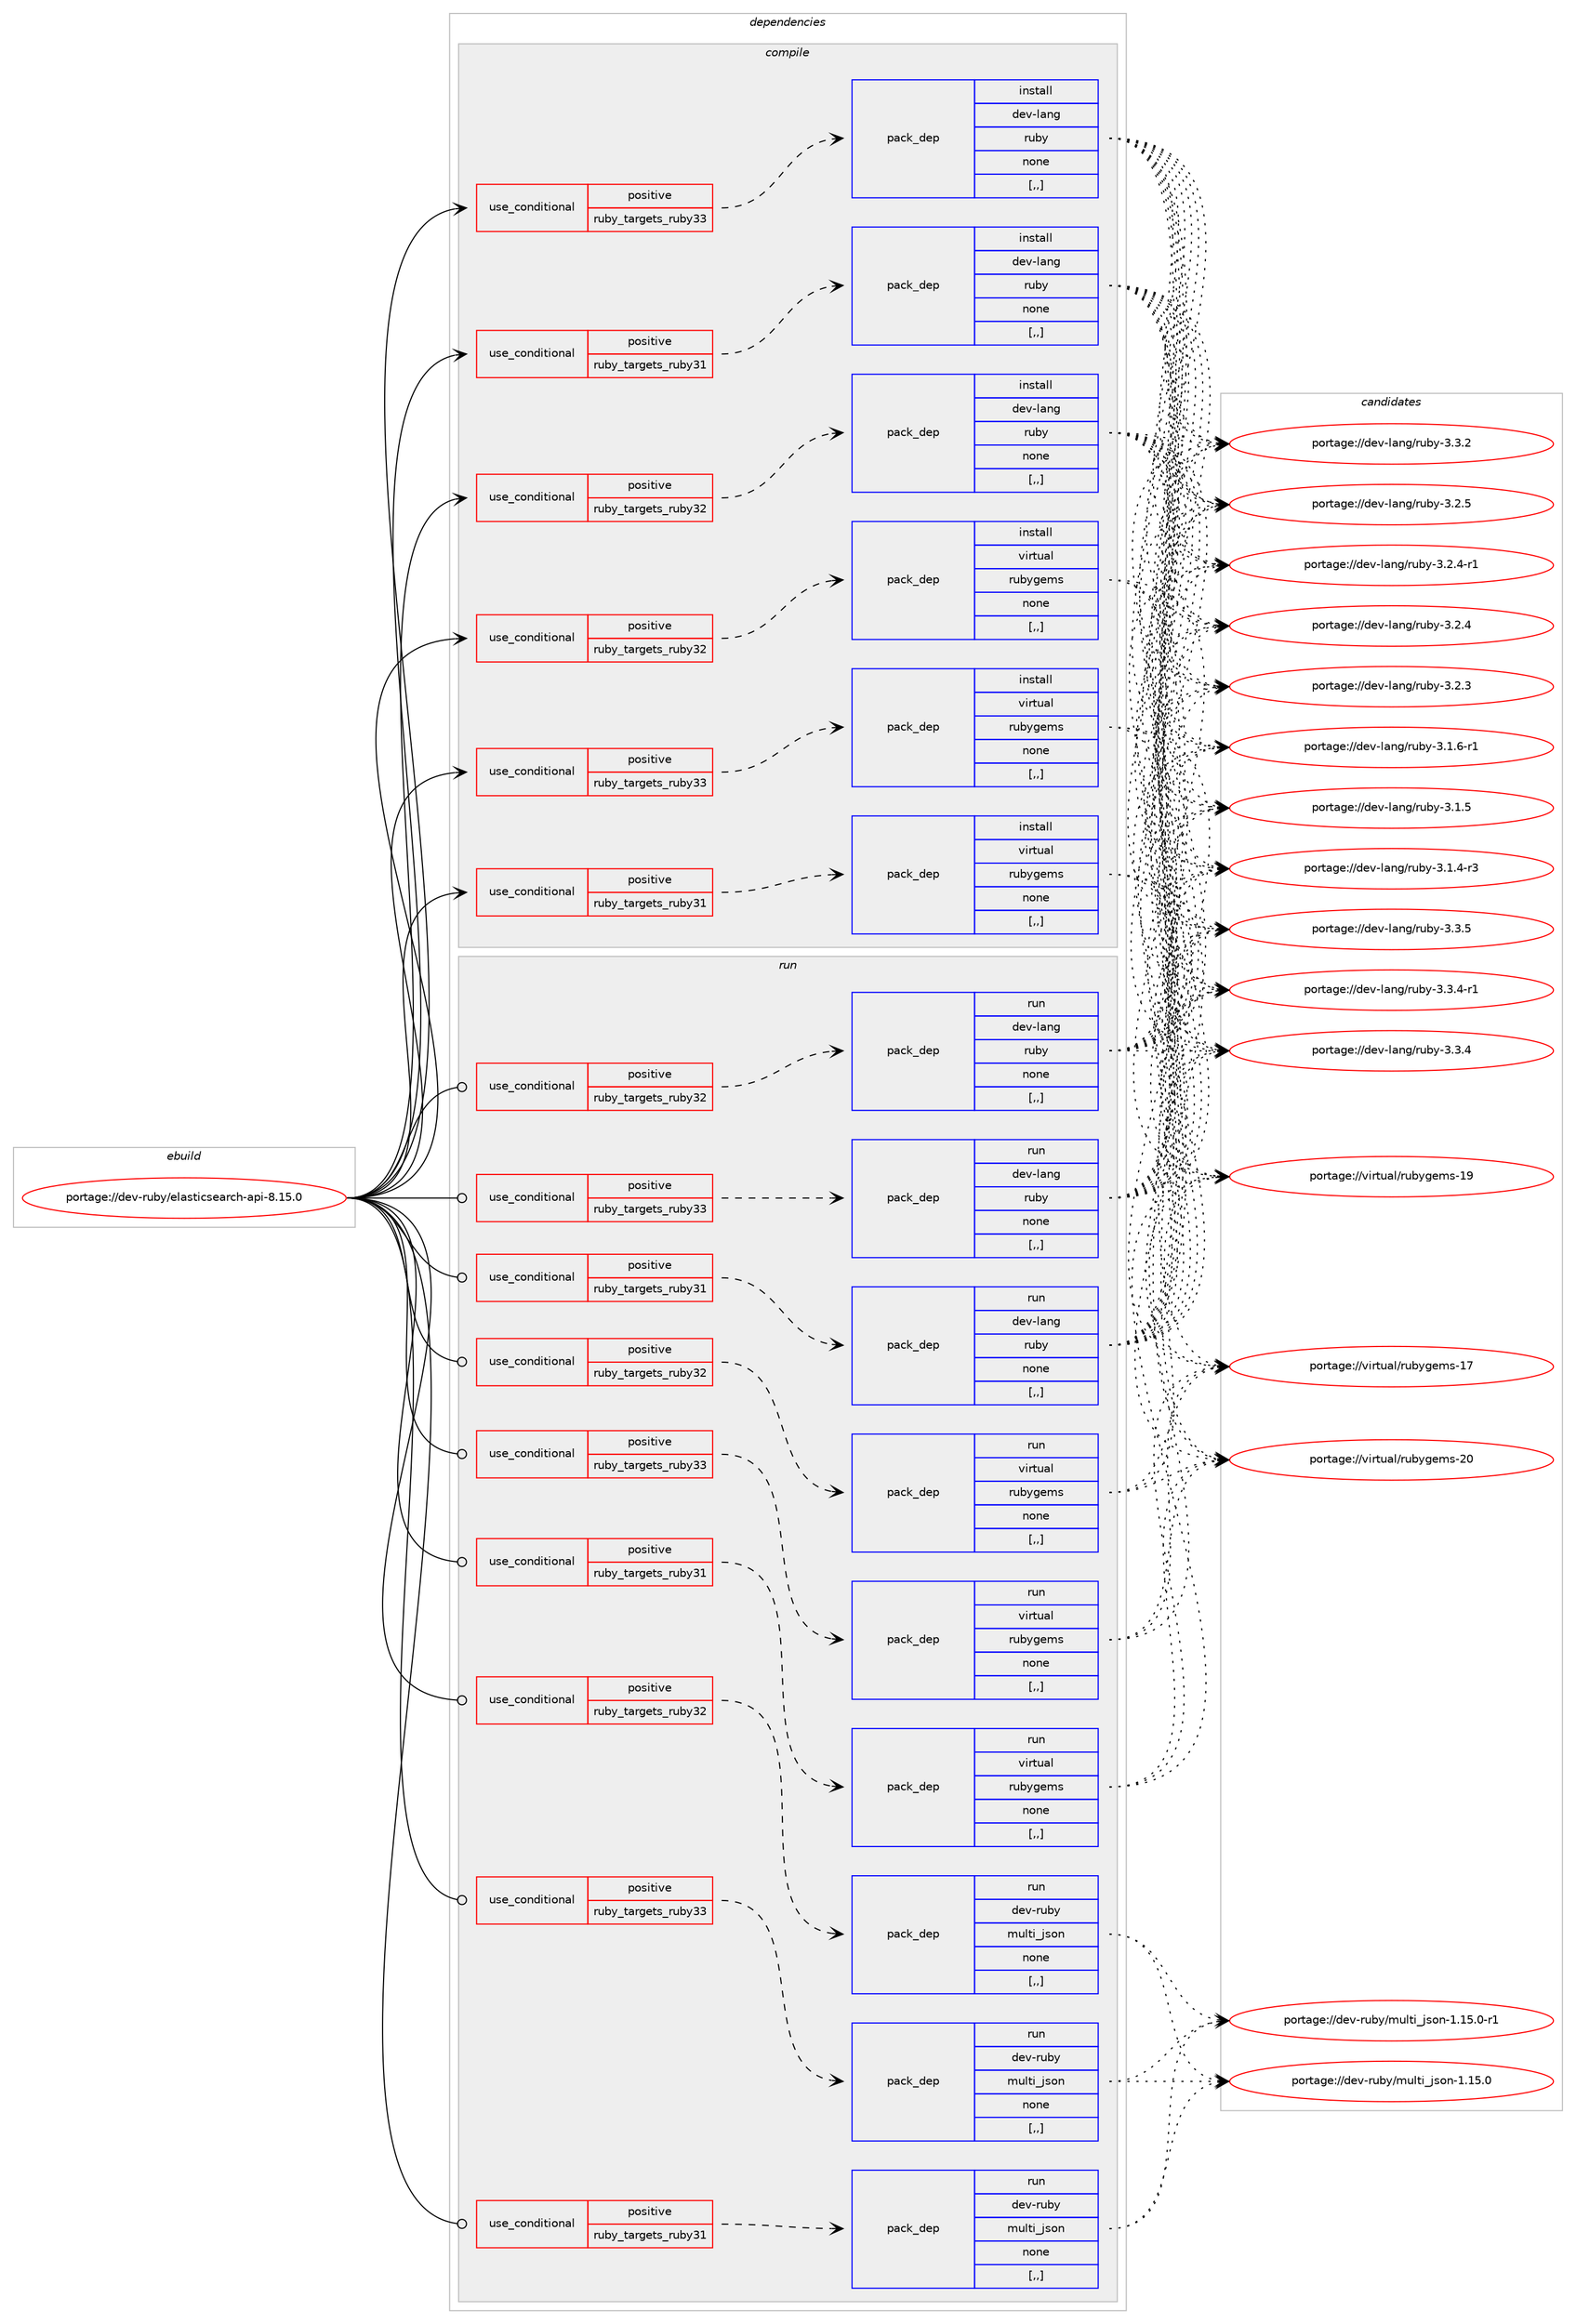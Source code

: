 digraph prolog {

# *************
# Graph options
# *************

newrank=true;
concentrate=true;
compound=true;
graph [rankdir=LR,fontname=Helvetica,fontsize=10,ranksep=1.5];#, ranksep=2.5, nodesep=0.2];
edge  [arrowhead=vee];
node  [fontname=Helvetica,fontsize=10];

# **********
# The ebuild
# **********

subgraph cluster_leftcol {
color=gray;
label=<<i>ebuild</i>>;
id [label="portage://dev-ruby/elasticsearch-api-8.15.0", color=red, width=4, href="../dev-ruby/elasticsearch-api-8.15.0.svg"];
}

# ****************
# The dependencies
# ****************

subgraph cluster_midcol {
color=gray;
label=<<i>dependencies</i>>;
subgraph cluster_compile {
fillcolor="#eeeeee";
style=filled;
label=<<i>compile</i>>;
subgraph cond177896 {
dependency678012 [label=<<TABLE BORDER="0" CELLBORDER="1" CELLSPACING="0" CELLPADDING="4"><TR><TD ROWSPAN="3" CELLPADDING="10">use_conditional</TD></TR><TR><TD>positive</TD></TR><TR><TD>ruby_targets_ruby31</TD></TR></TABLE>>, shape=none, color=red];
subgraph pack495214 {
dependency678013 [label=<<TABLE BORDER="0" CELLBORDER="1" CELLSPACING="0" CELLPADDING="4" WIDTH="220"><TR><TD ROWSPAN="6" CELLPADDING="30">pack_dep</TD></TR><TR><TD WIDTH="110">install</TD></TR><TR><TD>dev-lang</TD></TR><TR><TD>ruby</TD></TR><TR><TD>none</TD></TR><TR><TD>[,,]</TD></TR></TABLE>>, shape=none, color=blue];
}
dependency678012:e -> dependency678013:w [weight=20,style="dashed",arrowhead="vee"];
}
id:e -> dependency678012:w [weight=20,style="solid",arrowhead="vee"];
subgraph cond177897 {
dependency678014 [label=<<TABLE BORDER="0" CELLBORDER="1" CELLSPACING="0" CELLPADDING="4"><TR><TD ROWSPAN="3" CELLPADDING="10">use_conditional</TD></TR><TR><TD>positive</TD></TR><TR><TD>ruby_targets_ruby31</TD></TR></TABLE>>, shape=none, color=red];
subgraph pack495215 {
dependency678015 [label=<<TABLE BORDER="0" CELLBORDER="1" CELLSPACING="0" CELLPADDING="4" WIDTH="220"><TR><TD ROWSPAN="6" CELLPADDING="30">pack_dep</TD></TR><TR><TD WIDTH="110">install</TD></TR><TR><TD>virtual</TD></TR><TR><TD>rubygems</TD></TR><TR><TD>none</TD></TR><TR><TD>[,,]</TD></TR></TABLE>>, shape=none, color=blue];
}
dependency678014:e -> dependency678015:w [weight=20,style="dashed",arrowhead="vee"];
}
id:e -> dependency678014:w [weight=20,style="solid",arrowhead="vee"];
subgraph cond177898 {
dependency678016 [label=<<TABLE BORDER="0" CELLBORDER="1" CELLSPACING="0" CELLPADDING="4"><TR><TD ROWSPAN="3" CELLPADDING="10">use_conditional</TD></TR><TR><TD>positive</TD></TR><TR><TD>ruby_targets_ruby32</TD></TR></TABLE>>, shape=none, color=red];
subgraph pack495216 {
dependency678017 [label=<<TABLE BORDER="0" CELLBORDER="1" CELLSPACING="0" CELLPADDING="4" WIDTH="220"><TR><TD ROWSPAN="6" CELLPADDING="30">pack_dep</TD></TR><TR><TD WIDTH="110">install</TD></TR><TR><TD>dev-lang</TD></TR><TR><TD>ruby</TD></TR><TR><TD>none</TD></TR><TR><TD>[,,]</TD></TR></TABLE>>, shape=none, color=blue];
}
dependency678016:e -> dependency678017:w [weight=20,style="dashed",arrowhead="vee"];
}
id:e -> dependency678016:w [weight=20,style="solid",arrowhead="vee"];
subgraph cond177899 {
dependency678018 [label=<<TABLE BORDER="0" CELLBORDER="1" CELLSPACING="0" CELLPADDING="4"><TR><TD ROWSPAN="3" CELLPADDING="10">use_conditional</TD></TR><TR><TD>positive</TD></TR><TR><TD>ruby_targets_ruby32</TD></TR></TABLE>>, shape=none, color=red];
subgraph pack495217 {
dependency678019 [label=<<TABLE BORDER="0" CELLBORDER="1" CELLSPACING="0" CELLPADDING="4" WIDTH="220"><TR><TD ROWSPAN="6" CELLPADDING="30">pack_dep</TD></TR><TR><TD WIDTH="110">install</TD></TR><TR><TD>virtual</TD></TR><TR><TD>rubygems</TD></TR><TR><TD>none</TD></TR><TR><TD>[,,]</TD></TR></TABLE>>, shape=none, color=blue];
}
dependency678018:e -> dependency678019:w [weight=20,style="dashed",arrowhead="vee"];
}
id:e -> dependency678018:w [weight=20,style="solid",arrowhead="vee"];
subgraph cond177900 {
dependency678020 [label=<<TABLE BORDER="0" CELLBORDER="1" CELLSPACING="0" CELLPADDING="4"><TR><TD ROWSPAN="3" CELLPADDING="10">use_conditional</TD></TR><TR><TD>positive</TD></TR><TR><TD>ruby_targets_ruby33</TD></TR></TABLE>>, shape=none, color=red];
subgraph pack495218 {
dependency678021 [label=<<TABLE BORDER="0" CELLBORDER="1" CELLSPACING="0" CELLPADDING="4" WIDTH="220"><TR><TD ROWSPAN="6" CELLPADDING="30">pack_dep</TD></TR><TR><TD WIDTH="110">install</TD></TR><TR><TD>dev-lang</TD></TR><TR><TD>ruby</TD></TR><TR><TD>none</TD></TR><TR><TD>[,,]</TD></TR></TABLE>>, shape=none, color=blue];
}
dependency678020:e -> dependency678021:w [weight=20,style="dashed",arrowhead="vee"];
}
id:e -> dependency678020:w [weight=20,style="solid",arrowhead="vee"];
subgraph cond177901 {
dependency678022 [label=<<TABLE BORDER="0" CELLBORDER="1" CELLSPACING="0" CELLPADDING="4"><TR><TD ROWSPAN="3" CELLPADDING="10">use_conditional</TD></TR><TR><TD>positive</TD></TR><TR><TD>ruby_targets_ruby33</TD></TR></TABLE>>, shape=none, color=red];
subgraph pack495219 {
dependency678023 [label=<<TABLE BORDER="0" CELLBORDER="1" CELLSPACING="0" CELLPADDING="4" WIDTH="220"><TR><TD ROWSPAN="6" CELLPADDING="30">pack_dep</TD></TR><TR><TD WIDTH="110">install</TD></TR><TR><TD>virtual</TD></TR><TR><TD>rubygems</TD></TR><TR><TD>none</TD></TR><TR><TD>[,,]</TD></TR></TABLE>>, shape=none, color=blue];
}
dependency678022:e -> dependency678023:w [weight=20,style="dashed",arrowhead="vee"];
}
id:e -> dependency678022:w [weight=20,style="solid",arrowhead="vee"];
}
subgraph cluster_compileandrun {
fillcolor="#eeeeee";
style=filled;
label=<<i>compile and run</i>>;
}
subgraph cluster_run {
fillcolor="#eeeeee";
style=filled;
label=<<i>run</i>>;
subgraph cond177902 {
dependency678024 [label=<<TABLE BORDER="0" CELLBORDER="1" CELLSPACING="0" CELLPADDING="4"><TR><TD ROWSPAN="3" CELLPADDING="10">use_conditional</TD></TR><TR><TD>positive</TD></TR><TR><TD>ruby_targets_ruby31</TD></TR></TABLE>>, shape=none, color=red];
subgraph pack495220 {
dependency678025 [label=<<TABLE BORDER="0" CELLBORDER="1" CELLSPACING="0" CELLPADDING="4" WIDTH="220"><TR><TD ROWSPAN="6" CELLPADDING="30">pack_dep</TD></TR><TR><TD WIDTH="110">run</TD></TR><TR><TD>dev-lang</TD></TR><TR><TD>ruby</TD></TR><TR><TD>none</TD></TR><TR><TD>[,,]</TD></TR></TABLE>>, shape=none, color=blue];
}
dependency678024:e -> dependency678025:w [weight=20,style="dashed",arrowhead="vee"];
}
id:e -> dependency678024:w [weight=20,style="solid",arrowhead="odot"];
subgraph cond177903 {
dependency678026 [label=<<TABLE BORDER="0" CELLBORDER="1" CELLSPACING="0" CELLPADDING="4"><TR><TD ROWSPAN="3" CELLPADDING="10">use_conditional</TD></TR><TR><TD>positive</TD></TR><TR><TD>ruby_targets_ruby31</TD></TR></TABLE>>, shape=none, color=red];
subgraph pack495221 {
dependency678027 [label=<<TABLE BORDER="0" CELLBORDER="1" CELLSPACING="0" CELLPADDING="4" WIDTH="220"><TR><TD ROWSPAN="6" CELLPADDING="30">pack_dep</TD></TR><TR><TD WIDTH="110">run</TD></TR><TR><TD>dev-ruby</TD></TR><TR><TD>multi_json</TD></TR><TR><TD>none</TD></TR><TR><TD>[,,]</TD></TR></TABLE>>, shape=none, color=blue];
}
dependency678026:e -> dependency678027:w [weight=20,style="dashed",arrowhead="vee"];
}
id:e -> dependency678026:w [weight=20,style="solid",arrowhead="odot"];
subgraph cond177904 {
dependency678028 [label=<<TABLE BORDER="0" CELLBORDER="1" CELLSPACING="0" CELLPADDING="4"><TR><TD ROWSPAN="3" CELLPADDING="10">use_conditional</TD></TR><TR><TD>positive</TD></TR><TR><TD>ruby_targets_ruby31</TD></TR></TABLE>>, shape=none, color=red];
subgraph pack495222 {
dependency678029 [label=<<TABLE BORDER="0" CELLBORDER="1" CELLSPACING="0" CELLPADDING="4" WIDTH="220"><TR><TD ROWSPAN="6" CELLPADDING="30">pack_dep</TD></TR><TR><TD WIDTH="110">run</TD></TR><TR><TD>virtual</TD></TR><TR><TD>rubygems</TD></TR><TR><TD>none</TD></TR><TR><TD>[,,]</TD></TR></TABLE>>, shape=none, color=blue];
}
dependency678028:e -> dependency678029:w [weight=20,style="dashed",arrowhead="vee"];
}
id:e -> dependency678028:w [weight=20,style="solid",arrowhead="odot"];
subgraph cond177905 {
dependency678030 [label=<<TABLE BORDER="0" CELLBORDER="1" CELLSPACING="0" CELLPADDING="4"><TR><TD ROWSPAN="3" CELLPADDING="10">use_conditional</TD></TR><TR><TD>positive</TD></TR><TR><TD>ruby_targets_ruby32</TD></TR></TABLE>>, shape=none, color=red];
subgraph pack495223 {
dependency678031 [label=<<TABLE BORDER="0" CELLBORDER="1" CELLSPACING="0" CELLPADDING="4" WIDTH="220"><TR><TD ROWSPAN="6" CELLPADDING="30">pack_dep</TD></TR><TR><TD WIDTH="110">run</TD></TR><TR><TD>dev-lang</TD></TR><TR><TD>ruby</TD></TR><TR><TD>none</TD></TR><TR><TD>[,,]</TD></TR></TABLE>>, shape=none, color=blue];
}
dependency678030:e -> dependency678031:w [weight=20,style="dashed",arrowhead="vee"];
}
id:e -> dependency678030:w [weight=20,style="solid",arrowhead="odot"];
subgraph cond177906 {
dependency678032 [label=<<TABLE BORDER="0" CELLBORDER="1" CELLSPACING="0" CELLPADDING="4"><TR><TD ROWSPAN="3" CELLPADDING="10">use_conditional</TD></TR><TR><TD>positive</TD></TR><TR><TD>ruby_targets_ruby32</TD></TR></TABLE>>, shape=none, color=red];
subgraph pack495224 {
dependency678033 [label=<<TABLE BORDER="0" CELLBORDER="1" CELLSPACING="0" CELLPADDING="4" WIDTH="220"><TR><TD ROWSPAN="6" CELLPADDING="30">pack_dep</TD></TR><TR><TD WIDTH="110">run</TD></TR><TR><TD>dev-ruby</TD></TR><TR><TD>multi_json</TD></TR><TR><TD>none</TD></TR><TR><TD>[,,]</TD></TR></TABLE>>, shape=none, color=blue];
}
dependency678032:e -> dependency678033:w [weight=20,style="dashed",arrowhead="vee"];
}
id:e -> dependency678032:w [weight=20,style="solid",arrowhead="odot"];
subgraph cond177907 {
dependency678034 [label=<<TABLE BORDER="0" CELLBORDER="1" CELLSPACING="0" CELLPADDING="4"><TR><TD ROWSPAN="3" CELLPADDING="10">use_conditional</TD></TR><TR><TD>positive</TD></TR><TR><TD>ruby_targets_ruby32</TD></TR></TABLE>>, shape=none, color=red];
subgraph pack495225 {
dependency678035 [label=<<TABLE BORDER="0" CELLBORDER="1" CELLSPACING="0" CELLPADDING="4" WIDTH="220"><TR><TD ROWSPAN="6" CELLPADDING="30">pack_dep</TD></TR><TR><TD WIDTH="110">run</TD></TR><TR><TD>virtual</TD></TR><TR><TD>rubygems</TD></TR><TR><TD>none</TD></TR><TR><TD>[,,]</TD></TR></TABLE>>, shape=none, color=blue];
}
dependency678034:e -> dependency678035:w [weight=20,style="dashed",arrowhead="vee"];
}
id:e -> dependency678034:w [weight=20,style="solid",arrowhead="odot"];
subgraph cond177908 {
dependency678036 [label=<<TABLE BORDER="0" CELLBORDER="1" CELLSPACING="0" CELLPADDING="4"><TR><TD ROWSPAN="3" CELLPADDING="10">use_conditional</TD></TR><TR><TD>positive</TD></TR><TR><TD>ruby_targets_ruby33</TD></TR></TABLE>>, shape=none, color=red];
subgraph pack495226 {
dependency678037 [label=<<TABLE BORDER="0" CELLBORDER="1" CELLSPACING="0" CELLPADDING="4" WIDTH="220"><TR><TD ROWSPAN="6" CELLPADDING="30">pack_dep</TD></TR><TR><TD WIDTH="110">run</TD></TR><TR><TD>dev-lang</TD></TR><TR><TD>ruby</TD></TR><TR><TD>none</TD></TR><TR><TD>[,,]</TD></TR></TABLE>>, shape=none, color=blue];
}
dependency678036:e -> dependency678037:w [weight=20,style="dashed",arrowhead="vee"];
}
id:e -> dependency678036:w [weight=20,style="solid",arrowhead="odot"];
subgraph cond177909 {
dependency678038 [label=<<TABLE BORDER="0" CELLBORDER="1" CELLSPACING="0" CELLPADDING="4"><TR><TD ROWSPAN="3" CELLPADDING="10">use_conditional</TD></TR><TR><TD>positive</TD></TR><TR><TD>ruby_targets_ruby33</TD></TR></TABLE>>, shape=none, color=red];
subgraph pack495227 {
dependency678039 [label=<<TABLE BORDER="0" CELLBORDER="1" CELLSPACING="0" CELLPADDING="4" WIDTH="220"><TR><TD ROWSPAN="6" CELLPADDING="30">pack_dep</TD></TR><TR><TD WIDTH="110">run</TD></TR><TR><TD>dev-ruby</TD></TR><TR><TD>multi_json</TD></TR><TR><TD>none</TD></TR><TR><TD>[,,]</TD></TR></TABLE>>, shape=none, color=blue];
}
dependency678038:e -> dependency678039:w [weight=20,style="dashed",arrowhead="vee"];
}
id:e -> dependency678038:w [weight=20,style="solid",arrowhead="odot"];
subgraph cond177910 {
dependency678040 [label=<<TABLE BORDER="0" CELLBORDER="1" CELLSPACING="0" CELLPADDING="4"><TR><TD ROWSPAN="3" CELLPADDING="10">use_conditional</TD></TR><TR><TD>positive</TD></TR><TR><TD>ruby_targets_ruby33</TD></TR></TABLE>>, shape=none, color=red];
subgraph pack495228 {
dependency678041 [label=<<TABLE BORDER="0" CELLBORDER="1" CELLSPACING="0" CELLPADDING="4" WIDTH="220"><TR><TD ROWSPAN="6" CELLPADDING="30">pack_dep</TD></TR><TR><TD WIDTH="110">run</TD></TR><TR><TD>virtual</TD></TR><TR><TD>rubygems</TD></TR><TR><TD>none</TD></TR><TR><TD>[,,]</TD></TR></TABLE>>, shape=none, color=blue];
}
dependency678040:e -> dependency678041:w [weight=20,style="dashed",arrowhead="vee"];
}
id:e -> dependency678040:w [weight=20,style="solid",arrowhead="odot"];
}
}

# **************
# The candidates
# **************

subgraph cluster_choices {
rank=same;
color=gray;
label=<<i>candidates</i>>;

subgraph choice495214 {
color=black;
nodesep=1;
choice10010111845108971101034711411798121455146514653 [label="portage://dev-lang/ruby-3.3.5", color=red, width=4,href="../dev-lang/ruby-3.3.5.svg"];
choice100101118451089711010347114117981214551465146524511449 [label="portage://dev-lang/ruby-3.3.4-r1", color=red, width=4,href="../dev-lang/ruby-3.3.4-r1.svg"];
choice10010111845108971101034711411798121455146514652 [label="portage://dev-lang/ruby-3.3.4", color=red, width=4,href="../dev-lang/ruby-3.3.4.svg"];
choice10010111845108971101034711411798121455146514650 [label="portage://dev-lang/ruby-3.3.2", color=red, width=4,href="../dev-lang/ruby-3.3.2.svg"];
choice10010111845108971101034711411798121455146504653 [label="portage://dev-lang/ruby-3.2.5", color=red, width=4,href="../dev-lang/ruby-3.2.5.svg"];
choice100101118451089711010347114117981214551465046524511449 [label="portage://dev-lang/ruby-3.2.4-r1", color=red, width=4,href="../dev-lang/ruby-3.2.4-r1.svg"];
choice10010111845108971101034711411798121455146504652 [label="portage://dev-lang/ruby-3.2.4", color=red, width=4,href="../dev-lang/ruby-3.2.4.svg"];
choice10010111845108971101034711411798121455146504651 [label="portage://dev-lang/ruby-3.2.3", color=red, width=4,href="../dev-lang/ruby-3.2.3.svg"];
choice100101118451089711010347114117981214551464946544511449 [label="portage://dev-lang/ruby-3.1.6-r1", color=red, width=4,href="../dev-lang/ruby-3.1.6-r1.svg"];
choice10010111845108971101034711411798121455146494653 [label="portage://dev-lang/ruby-3.1.5", color=red, width=4,href="../dev-lang/ruby-3.1.5.svg"];
choice100101118451089711010347114117981214551464946524511451 [label="portage://dev-lang/ruby-3.1.4-r3", color=red, width=4,href="../dev-lang/ruby-3.1.4-r3.svg"];
dependency678013:e -> choice10010111845108971101034711411798121455146514653:w [style=dotted,weight="100"];
dependency678013:e -> choice100101118451089711010347114117981214551465146524511449:w [style=dotted,weight="100"];
dependency678013:e -> choice10010111845108971101034711411798121455146514652:w [style=dotted,weight="100"];
dependency678013:e -> choice10010111845108971101034711411798121455146514650:w [style=dotted,weight="100"];
dependency678013:e -> choice10010111845108971101034711411798121455146504653:w [style=dotted,weight="100"];
dependency678013:e -> choice100101118451089711010347114117981214551465046524511449:w [style=dotted,weight="100"];
dependency678013:e -> choice10010111845108971101034711411798121455146504652:w [style=dotted,weight="100"];
dependency678013:e -> choice10010111845108971101034711411798121455146504651:w [style=dotted,weight="100"];
dependency678013:e -> choice100101118451089711010347114117981214551464946544511449:w [style=dotted,weight="100"];
dependency678013:e -> choice10010111845108971101034711411798121455146494653:w [style=dotted,weight="100"];
dependency678013:e -> choice100101118451089711010347114117981214551464946524511451:w [style=dotted,weight="100"];
}
subgraph choice495215 {
color=black;
nodesep=1;
choice118105114116117971084711411798121103101109115455048 [label="portage://virtual/rubygems-20", color=red, width=4,href="../virtual/rubygems-20.svg"];
choice118105114116117971084711411798121103101109115454957 [label="portage://virtual/rubygems-19", color=red, width=4,href="../virtual/rubygems-19.svg"];
choice118105114116117971084711411798121103101109115454955 [label="portage://virtual/rubygems-17", color=red, width=4,href="../virtual/rubygems-17.svg"];
dependency678015:e -> choice118105114116117971084711411798121103101109115455048:w [style=dotted,weight="100"];
dependency678015:e -> choice118105114116117971084711411798121103101109115454957:w [style=dotted,weight="100"];
dependency678015:e -> choice118105114116117971084711411798121103101109115454955:w [style=dotted,weight="100"];
}
subgraph choice495216 {
color=black;
nodesep=1;
choice10010111845108971101034711411798121455146514653 [label="portage://dev-lang/ruby-3.3.5", color=red, width=4,href="../dev-lang/ruby-3.3.5.svg"];
choice100101118451089711010347114117981214551465146524511449 [label="portage://dev-lang/ruby-3.3.4-r1", color=red, width=4,href="../dev-lang/ruby-3.3.4-r1.svg"];
choice10010111845108971101034711411798121455146514652 [label="portage://dev-lang/ruby-3.3.4", color=red, width=4,href="../dev-lang/ruby-3.3.4.svg"];
choice10010111845108971101034711411798121455146514650 [label="portage://dev-lang/ruby-3.3.2", color=red, width=4,href="../dev-lang/ruby-3.3.2.svg"];
choice10010111845108971101034711411798121455146504653 [label="portage://dev-lang/ruby-3.2.5", color=red, width=4,href="../dev-lang/ruby-3.2.5.svg"];
choice100101118451089711010347114117981214551465046524511449 [label="portage://dev-lang/ruby-3.2.4-r1", color=red, width=4,href="../dev-lang/ruby-3.2.4-r1.svg"];
choice10010111845108971101034711411798121455146504652 [label="portage://dev-lang/ruby-3.2.4", color=red, width=4,href="../dev-lang/ruby-3.2.4.svg"];
choice10010111845108971101034711411798121455146504651 [label="portage://dev-lang/ruby-3.2.3", color=red, width=4,href="../dev-lang/ruby-3.2.3.svg"];
choice100101118451089711010347114117981214551464946544511449 [label="portage://dev-lang/ruby-3.1.6-r1", color=red, width=4,href="../dev-lang/ruby-3.1.6-r1.svg"];
choice10010111845108971101034711411798121455146494653 [label="portage://dev-lang/ruby-3.1.5", color=red, width=4,href="../dev-lang/ruby-3.1.5.svg"];
choice100101118451089711010347114117981214551464946524511451 [label="portage://dev-lang/ruby-3.1.4-r3", color=red, width=4,href="../dev-lang/ruby-3.1.4-r3.svg"];
dependency678017:e -> choice10010111845108971101034711411798121455146514653:w [style=dotted,weight="100"];
dependency678017:e -> choice100101118451089711010347114117981214551465146524511449:w [style=dotted,weight="100"];
dependency678017:e -> choice10010111845108971101034711411798121455146514652:w [style=dotted,weight="100"];
dependency678017:e -> choice10010111845108971101034711411798121455146514650:w [style=dotted,weight="100"];
dependency678017:e -> choice10010111845108971101034711411798121455146504653:w [style=dotted,weight="100"];
dependency678017:e -> choice100101118451089711010347114117981214551465046524511449:w [style=dotted,weight="100"];
dependency678017:e -> choice10010111845108971101034711411798121455146504652:w [style=dotted,weight="100"];
dependency678017:e -> choice10010111845108971101034711411798121455146504651:w [style=dotted,weight="100"];
dependency678017:e -> choice100101118451089711010347114117981214551464946544511449:w [style=dotted,weight="100"];
dependency678017:e -> choice10010111845108971101034711411798121455146494653:w [style=dotted,weight="100"];
dependency678017:e -> choice100101118451089711010347114117981214551464946524511451:w [style=dotted,weight="100"];
}
subgraph choice495217 {
color=black;
nodesep=1;
choice118105114116117971084711411798121103101109115455048 [label="portage://virtual/rubygems-20", color=red, width=4,href="../virtual/rubygems-20.svg"];
choice118105114116117971084711411798121103101109115454957 [label="portage://virtual/rubygems-19", color=red, width=4,href="../virtual/rubygems-19.svg"];
choice118105114116117971084711411798121103101109115454955 [label="portage://virtual/rubygems-17", color=red, width=4,href="../virtual/rubygems-17.svg"];
dependency678019:e -> choice118105114116117971084711411798121103101109115455048:w [style=dotted,weight="100"];
dependency678019:e -> choice118105114116117971084711411798121103101109115454957:w [style=dotted,weight="100"];
dependency678019:e -> choice118105114116117971084711411798121103101109115454955:w [style=dotted,weight="100"];
}
subgraph choice495218 {
color=black;
nodesep=1;
choice10010111845108971101034711411798121455146514653 [label="portage://dev-lang/ruby-3.3.5", color=red, width=4,href="../dev-lang/ruby-3.3.5.svg"];
choice100101118451089711010347114117981214551465146524511449 [label="portage://dev-lang/ruby-3.3.4-r1", color=red, width=4,href="../dev-lang/ruby-3.3.4-r1.svg"];
choice10010111845108971101034711411798121455146514652 [label="portage://dev-lang/ruby-3.3.4", color=red, width=4,href="../dev-lang/ruby-3.3.4.svg"];
choice10010111845108971101034711411798121455146514650 [label="portage://dev-lang/ruby-3.3.2", color=red, width=4,href="../dev-lang/ruby-3.3.2.svg"];
choice10010111845108971101034711411798121455146504653 [label="portage://dev-lang/ruby-3.2.5", color=red, width=4,href="../dev-lang/ruby-3.2.5.svg"];
choice100101118451089711010347114117981214551465046524511449 [label="portage://dev-lang/ruby-3.2.4-r1", color=red, width=4,href="../dev-lang/ruby-3.2.4-r1.svg"];
choice10010111845108971101034711411798121455146504652 [label="portage://dev-lang/ruby-3.2.4", color=red, width=4,href="../dev-lang/ruby-3.2.4.svg"];
choice10010111845108971101034711411798121455146504651 [label="portage://dev-lang/ruby-3.2.3", color=red, width=4,href="../dev-lang/ruby-3.2.3.svg"];
choice100101118451089711010347114117981214551464946544511449 [label="portage://dev-lang/ruby-3.1.6-r1", color=red, width=4,href="../dev-lang/ruby-3.1.6-r1.svg"];
choice10010111845108971101034711411798121455146494653 [label="portage://dev-lang/ruby-3.1.5", color=red, width=4,href="../dev-lang/ruby-3.1.5.svg"];
choice100101118451089711010347114117981214551464946524511451 [label="portage://dev-lang/ruby-3.1.4-r3", color=red, width=4,href="../dev-lang/ruby-3.1.4-r3.svg"];
dependency678021:e -> choice10010111845108971101034711411798121455146514653:w [style=dotted,weight="100"];
dependency678021:e -> choice100101118451089711010347114117981214551465146524511449:w [style=dotted,weight="100"];
dependency678021:e -> choice10010111845108971101034711411798121455146514652:w [style=dotted,weight="100"];
dependency678021:e -> choice10010111845108971101034711411798121455146514650:w [style=dotted,weight="100"];
dependency678021:e -> choice10010111845108971101034711411798121455146504653:w [style=dotted,weight="100"];
dependency678021:e -> choice100101118451089711010347114117981214551465046524511449:w [style=dotted,weight="100"];
dependency678021:e -> choice10010111845108971101034711411798121455146504652:w [style=dotted,weight="100"];
dependency678021:e -> choice10010111845108971101034711411798121455146504651:w [style=dotted,weight="100"];
dependency678021:e -> choice100101118451089711010347114117981214551464946544511449:w [style=dotted,weight="100"];
dependency678021:e -> choice10010111845108971101034711411798121455146494653:w [style=dotted,weight="100"];
dependency678021:e -> choice100101118451089711010347114117981214551464946524511451:w [style=dotted,weight="100"];
}
subgraph choice495219 {
color=black;
nodesep=1;
choice118105114116117971084711411798121103101109115455048 [label="portage://virtual/rubygems-20", color=red, width=4,href="../virtual/rubygems-20.svg"];
choice118105114116117971084711411798121103101109115454957 [label="portage://virtual/rubygems-19", color=red, width=4,href="../virtual/rubygems-19.svg"];
choice118105114116117971084711411798121103101109115454955 [label="portage://virtual/rubygems-17", color=red, width=4,href="../virtual/rubygems-17.svg"];
dependency678023:e -> choice118105114116117971084711411798121103101109115455048:w [style=dotted,weight="100"];
dependency678023:e -> choice118105114116117971084711411798121103101109115454957:w [style=dotted,weight="100"];
dependency678023:e -> choice118105114116117971084711411798121103101109115454955:w [style=dotted,weight="100"];
}
subgraph choice495220 {
color=black;
nodesep=1;
choice10010111845108971101034711411798121455146514653 [label="portage://dev-lang/ruby-3.3.5", color=red, width=4,href="../dev-lang/ruby-3.3.5.svg"];
choice100101118451089711010347114117981214551465146524511449 [label="portage://dev-lang/ruby-3.3.4-r1", color=red, width=4,href="../dev-lang/ruby-3.3.4-r1.svg"];
choice10010111845108971101034711411798121455146514652 [label="portage://dev-lang/ruby-3.3.4", color=red, width=4,href="../dev-lang/ruby-3.3.4.svg"];
choice10010111845108971101034711411798121455146514650 [label="portage://dev-lang/ruby-3.3.2", color=red, width=4,href="../dev-lang/ruby-3.3.2.svg"];
choice10010111845108971101034711411798121455146504653 [label="portage://dev-lang/ruby-3.2.5", color=red, width=4,href="../dev-lang/ruby-3.2.5.svg"];
choice100101118451089711010347114117981214551465046524511449 [label="portage://dev-lang/ruby-3.2.4-r1", color=red, width=4,href="../dev-lang/ruby-3.2.4-r1.svg"];
choice10010111845108971101034711411798121455146504652 [label="portage://dev-lang/ruby-3.2.4", color=red, width=4,href="../dev-lang/ruby-3.2.4.svg"];
choice10010111845108971101034711411798121455146504651 [label="portage://dev-lang/ruby-3.2.3", color=red, width=4,href="../dev-lang/ruby-3.2.3.svg"];
choice100101118451089711010347114117981214551464946544511449 [label="portage://dev-lang/ruby-3.1.6-r1", color=red, width=4,href="../dev-lang/ruby-3.1.6-r1.svg"];
choice10010111845108971101034711411798121455146494653 [label="portage://dev-lang/ruby-3.1.5", color=red, width=4,href="../dev-lang/ruby-3.1.5.svg"];
choice100101118451089711010347114117981214551464946524511451 [label="portage://dev-lang/ruby-3.1.4-r3", color=red, width=4,href="../dev-lang/ruby-3.1.4-r3.svg"];
dependency678025:e -> choice10010111845108971101034711411798121455146514653:w [style=dotted,weight="100"];
dependency678025:e -> choice100101118451089711010347114117981214551465146524511449:w [style=dotted,weight="100"];
dependency678025:e -> choice10010111845108971101034711411798121455146514652:w [style=dotted,weight="100"];
dependency678025:e -> choice10010111845108971101034711411798121455146514650:w [style=dotted,weight="100"];
dependency678025:e -> choice10010111845108971101034711411798121455146504653:w [style=dotted,weight="100"];
dependency678025:e -> choice100101118451089711010347114117981214551465046524511449:w [style=dotted,weight="100"];
dependency678025:e -> choice10010111845108971101034711411798121455146504652:w [style=dotted,weight="100"];
dependency678025:e -> choice10010111845108971101034711411798121455146504651:w [style=dotted,weight="100"];
dependency678025:e -> choice100101118451089711010347114117981214551464946544511449:w [style=dotted,weight="100"];
dependency678025:e -> choice10010111845108971101034711411798121455146494653:w [style=dotted,weight="100"];
dependency678025:e -> choice100101118451089711010347114117981214551464946524511451:w [style=dotted,weight="100"];
}
subgraph choice495221 {
color=black;
nodesep=1;
choice10010111845114117981214710911710811610595106115111110454946495346484511449 [label="portage://dev-ruby/multi_json-1.15.0-r1", color=red, width=4,href="../dev-ruby/multi_json-1.15.0-r1.svg"];
choice1001011184511411798121471091171081161059510611511111045494649534648 [label="portage://dev-ruby/multi_json-1.15.0", color=red, width=4,href="../dev-ruby/multi_json-1.15.0.svg"];
dependency678027:e -> choice10010111845114117981214710911710811610595106115111110454946495346484511449:w [style=dotted,weight="100"];
dependency678027:e -> choice1001011184511411798121471091171081161059510611511111045494649534648:w [style=dotted,weight="100"];
}
subgraph choice495222 {
color=black;
nodesep=1;
choice118105114116117971084711411798121103101109115455048 [label="portage://virtual/rubygems-20", color=red, width=4,href="../virtual/rubygems-20.svg"];
choice118105114116117971084711411798121103101109115454957 [label="portage://virtual/rubygems-19", color=red, width=4,href="../virtual/rubygems-19.svg"];
choice118105114116117971084711411798121103101109115454955 [label="portage://virtual/rubygems-17", color=red, width=4,href="../virtual/rubygems-17.svg"];
dependency678029:e -> choice118105114116117971084711411798121103101109115455048:w [style=dotted,weight="100"];
dependency678029:e -> choice118105114116117971084711411798121103101109115454957:w [style=dotted,weight="100"];
dependency678029:e -> choice118105114116117971084711411798121103101109115454955:w [style=dotted,weight="100"];
}
subgraph choice495223 {
color=black;
nodesep=1;
choice10010111845108971101034711411798121455146514653 [label="portage://dev-lang/ruby-3.3.5", color=red, width=4,href="../dev-lang/ruby-3.3.5.svg"];
choice100101118451089711010347114117981214551465146524511449 [label="portage://dev-lang/ruby-3.3.4-r1", color=red, width=4,href="../dev-lang/ruby-3.3.4-r1.svg"];
choice10010111845108971101034711411798121455146514652 [label="portage://dev-lang/ruby-3.3.4", color=red, width=4,href="../dev-lang/ruby-3.3.4.svg"];
choice10010111845108971101034711411798121455146514650 [label="portage://dev-lang/ruby-3.3.2", color=red, width=4,href="../dev-lang/ruby-3.3.2.svg"];
choice10010111845108971101034711411798121455146504653 [label="portage://dev-lang/ruby-3.2.5", color=red, width=4,href="../dev-lang/ruby-3.2.5.svg"];
choice100101118451089711010347114117981214551465046524511449 [label="portage://dev-lang/ruby-3.2.4-r1", color=red, width=4,href="../dev-lang/ruby-3.2.4-r1.svg"];
choice10010111845108971101034711411798121455146504652 [label="portage://dev-lang/ruby-3.2.4", color=red, width=4,href="../dev-lang/ruby-3.2.4.svg"];
choice10010111845108971101034711411798121455146504651 [label="portage://dev-lang/ruby-3.2.3", color=red, width=4,href="../dev-lang/ruby-3.2.3.svg"];
choice100101118451089711010347114117981214551464946544511449 [label="portage://dev-lang/ruby-3.1.6-r1", color=red, width=4,href="../dev-lang/ruby-3.1.6-r1.svg"];
choice10010111845108971101034711411798121455146494653 [label="portage://dev-lang/ruby-3.1.5", color=red, width=4,href="../dev-lang/ruby-3.1.5.svg"];
choice100101118451089711010347114117981214551464946524511451 [label="portage://dev-lang/ruby-3.1.4-r3", color=red, width=4,href="../dev-lang/ruby-3.1.4-r3.svg"];
dependency678031:e -> choice10010111845108971101034711411798121455146514653:w [style=dotted,weight="100"];
dependency678031:e -> choice100101118451089711010347114117981214551465146524511449:w [style=dotted,weight="100"];
dependency678031:e -> choice10010111845108971101034711411798121455146514652:w [style=dotted,weight="100"];
dependency678031:e -> choice10010111845108971101034711411798121455146514650:w [style=dotted,weight="100"];
dependency678031:e -> choice10010111845108971101034711411798121455146504653:w [style=dotted,weight="100"];
dependency678031:e -> choice100101118451089711010347114117981214551465046524511449:w [style=dotted,weight="100"];
dependency678031:e -> choice10010111845108971101034711411798121455146504652:w [style=dotted,weight="100"];
dependency678031:e -> choice10010111845108971101034711411798121455146504651:w [style=dotted,weight="100"];
dependency678031:e -> choice100101118451089711010347114117981214551464946544511449:w [style=dotted,weight="100"];
dependency678031:e -> choice10010111845108971101034711411798121455146494653:w [style=dotted,weight="100"];
dependency678031:e -> choice100101118451089711010347114117981214551464946524511451:w [style=dotted,weight="100"];
}
subgraph choice495224 {
color=black;
nodesep=1;
choice10010111845114117981214710911710811610595106115111110454946495346484511449 [label="portage://dev-ruby/multi_json-1.15.0-r1", color=red, width=4,href="../dev-ruby/multi_json-1.15.0-r1.svg"];
choice1001011184511411798121471091171081161059510611511111045494649534648 [label="portage://dev-ruby/multi_json-1.15.0", color=red, width=4,href="../dev-ruby/multi_json-1.15.0.svg"];
dependency678033:e -> choice10010111845114117981214710911710811610595106115111110454946495346484511449:w [style=dotted,weight="100"];
dependency678033:e -> choice1001011184511411798121471091171081161059510611511111045494649534648:w [style=dotted,weight="100"];
}
subgraph choice495225 {
color=black;
nodesep=1;
choice118105114116117971084711411798121103101109115455048 [label="portage://virtual/rubygems-20", color=red, width=4,href="../virtual/rubygems-20.svg"];
choice118105114116117971084711411798121103101109115454957 [label="portage://virtual/rubygems-19", color=red, width=4,href="../virtual/rubygems-19.svg"];
choice118105114116117971084711411798121103101109115454955 [label="portage://virtual/rubygems-17", color=red, width=4,href="../virtual/rubygems-17.svg"];
dependency678035:e -> choice118105114116117971084711411798121103101109115455048:w [style=dotted,weight="100"];
dependency678035:e -> choice118105114116117971084711411798121103101109115454957:w [style=dotted,weight="100"];
dependency678035:e -> choice118105114116117971084711411798121103101109115454955:w [style=dotted,weight="100"];
}
subgraph choice495226 {
color=black;
nodesep=1;
choice10010111845108971101034711411798121455146514653 [label="portage://dev-lang/ruby-3.3.5", color=red, width=4,href="../dev-lang/ruby-3.3.5.svg"];
choice100101118451089711010347114117981214551465146524511449 [label="portage://dev-lang/ruby-3.3.4-r1", color=red, width=4,href="../dev-lang/ruby-3.3.4-r1.svg"];
choice10010111845108971101034711411798121455146514652 [label="portage://dev-lang/ruby-3.3.4", color=red, width=4,href="../dev-lang/ruby-3.3.4.svg"];
choice10010111845108971101034711411798121455146514650 [label="portage://dev-lang/ruby-3.3.2", color=red, width=4,href="../dev-lang/ruby-3.3.2.svg"];
choice10010111845108971101034711411798121455146504653 [label="portage://dev-lang/ruby-3.2.5", color=red, width=4,href="../dev-lang/ruby-3.2.5.svg"];
choice100101118451089711010347114117981214551465046524511449 [label="portage://dev-lang/ruby-3.2.4-r1", color=red, width=4,href="../dev-lang/ruby-3.2.4-r1.svg"];
choice10010111845108971101034711411798121455146504652 [label="portage://dev-lang/ruby-3.2.4", color=red, width=4,href="../dev-lang/ruby-3.2.4.svg"];
choice10010111845108971101034711411798121455146504651 [label="portage://dev-lang/ruby-3.2.3", color=red, width=4,href="../dev-lang/ruby-3.2.3.svg"];
choice100101118451089711010347114117981214551464946544511449 [label="portage://dev-lang/ruby-3.1.6-r1", color=red, width=4,href="../dev-lang/ruby-3.1.6-r1.svg"];
choice10010111845108971101034711411798121455146494653 [label="portage://dev-lang/ruby-3.1.5", color=red, width=4,href="../dev-lang/ruby-3.1.5.svg"];
choice100101118451089711010347114117981214551464946524511451 [label="portage://dev-lang/ruby-3.1.4-r3", color=red, width=4,href="../dev-lang/ruby-3.1.4-r3.svg"];
dependency678037:e -> choice10010111845108971101034711411798121455146514653:w [style=dotted,weight="100"];
dependency678037:e -> choice100101118451089711010347114117981214551465146524511449:w [style=dotted,weight="100"];
dependency678037:e -> choice10010111845108971101034711411798121455146514652:w [style=dotted,weight="100"];
dependency678037:e -> choice10010111845108971101034711411798121455146514650:w [style=dotted,weight="100"];
dependency678037:e -> choice10010111845108971101034711411798121455146504653:w [style=dotted,weight="100"];
dependency678037:e -> choice100101118451089711010347114117981214551465046524511449:w [style=dotted,weight="100"];
dependency678037:e -> choice10010111845108971101034711411798121455146504652:w [style=dotted,weight="100"];
dependency678037:e -> choice10010111845108971101034711411798121455146504651:w [style=dotted,weight="100"];
dependency678037:e -> choice100101118451089711010347114117981214551464946544511449:w [style=dotted,weight="100"];
dependency678037:e -> choice10010111845108971101034711411798121455146494653:w [style=dotted,weight="100"];
dependency678037:e -> choice100101118451089711010347114117981214551464946524511451:w [style=dotted,weight="100"];
}
subgraph choice495227 {
color=black;
nodesep=1;
choice10010111845114117981214710911710811610595106115111110454946495346484511449 [label="portage://dev-ruby/multi_json-1.15.0-r1", color=red, width=4,href="../dev-ruby/multi_json-1.15.0-r1.svg"];
choice1001011184511411798121471091171081161059510611511111045494649534648 [label="portage://dev-ruby/multi_json-1.15.0", color=red, width=4,href="../dev-ruby/multi_json-1.15.0.svg"];
dependency678039:e -> choice10010111845114117981214710911710811610595106115111110454946495346484511449:w [style=dotted,weight="100"];
dependency678039:e -> choice1001011184511411798121471091171081161059510611511111045494649534648:w [style=dotted,weight="100"];
}
subgraph choice495228 {
color=black;
nodesep=1;
choice118105114116117971084711411798121103101109115455048 [label="portage://virtual/rubygems-20", color=red, width=4,href="../virtual/rubygems-20.svg"];
choice118105114116117971084711411798121103101109115454957 [label="portage://virtual/rubygems-19", color=red, width=4,href="../virtual/rubygems-19.svg"];
choice118105114116117971084711411798121103101109115454955 [label="portage://virtual/rubygems-17", color=red, width=4,href="../virtual/rubygems-17.svg"];
dependency678041:e -> choice118105114116117971084711411798121103101109115455048:w [style=dotted,weight="100"];
dependency678041:e -> choice118105114116117971084711411798121103101109115454957:w [style=dotted,weight="100"];
dependency678041:e -> choice118105114116117971084711411798121103101109115454955:w [style=dotted,weight="100"];
}
}

}
